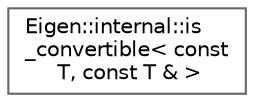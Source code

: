 digraph "Graphical Class Hierarchy"
{
 // LATEX_PDF_SIZE
  bgcolor="transparent";
  edge [fontname=Helvetica,fontsize=10,labelfontname=Helvetica,labelfontsize=10];
  node [fontname=Helvetica,fontsize=10,shape=box,height=0.2,width=0.4];
  rankdir="LR";
  Node0 [id="Node000000",label="Eigen::internal::is\l_convertible\< const\l T, const T & \>",height=0.2,width=0.4,color="grey40", fillcolor="white", style="filled",URL="$structEigen_1_1internal_1_1is__convertible_3_01const_01T_00_01const_01T_01_6_01_4.html",tooltip=" "];
}
